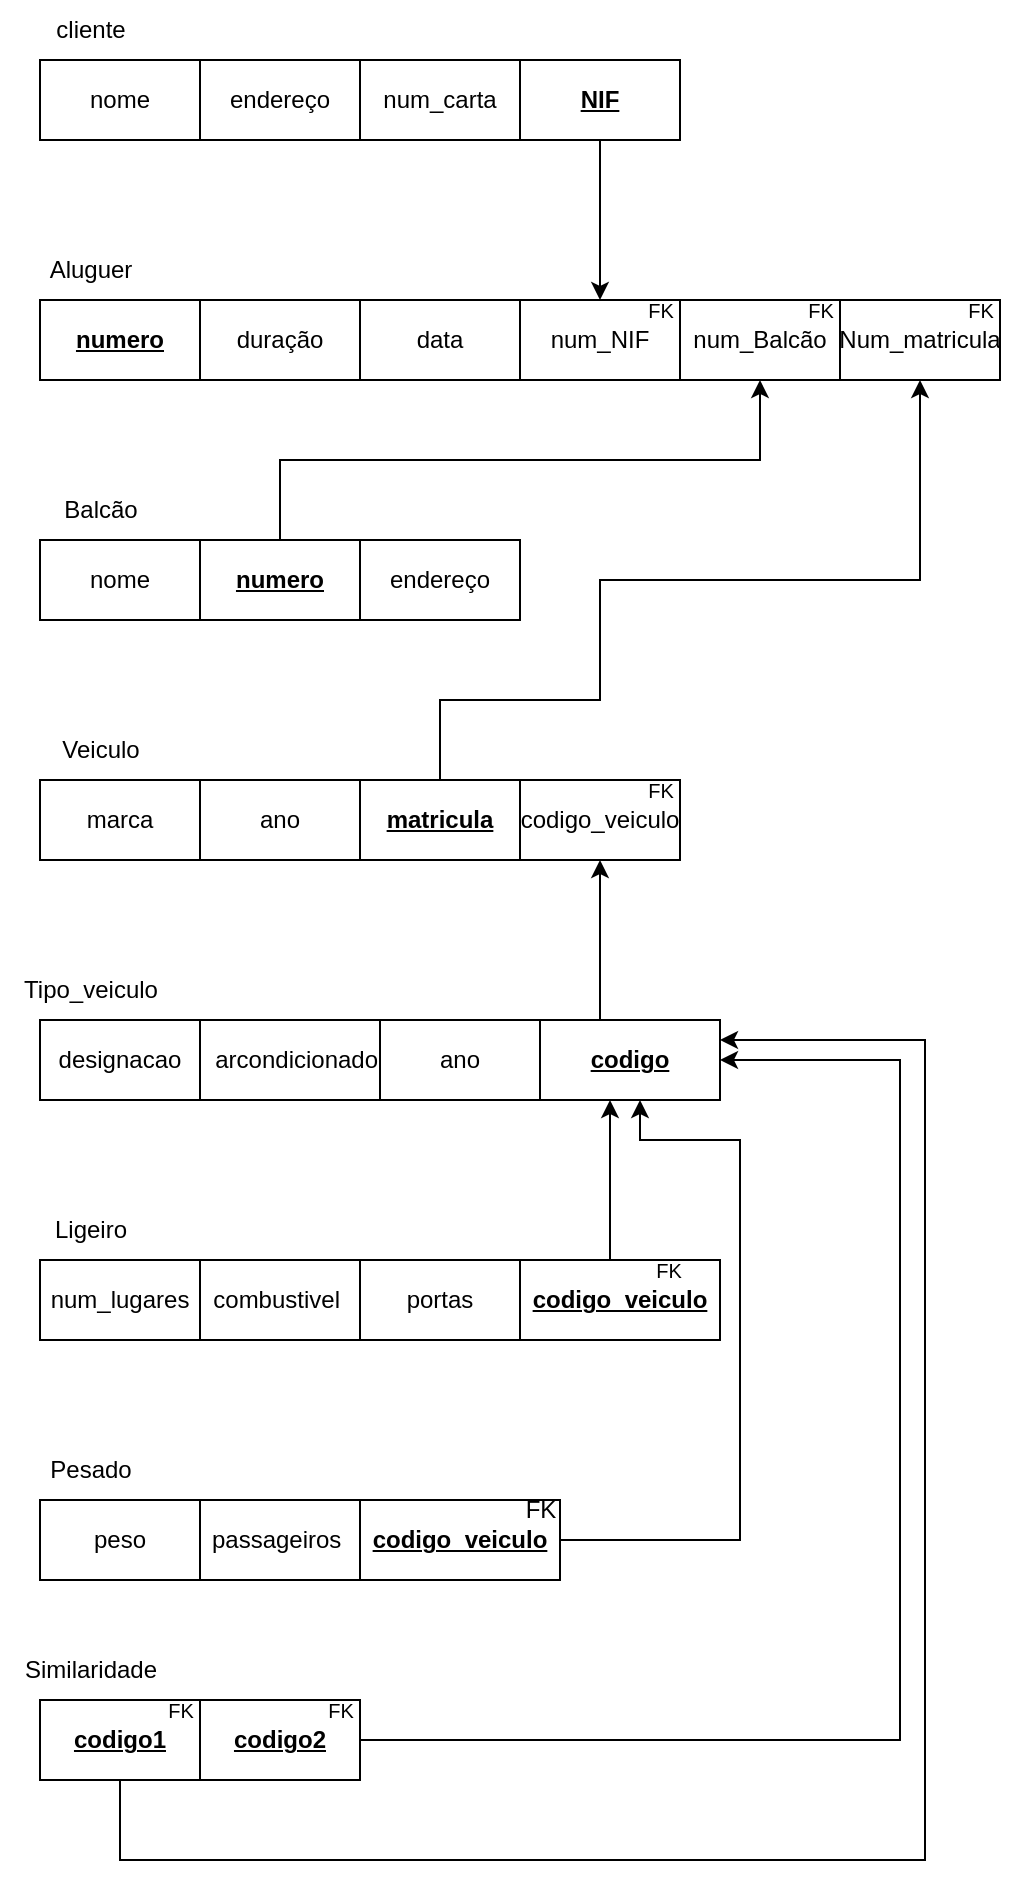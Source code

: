 <mxfile version="26.1.0">
  <diagram name="Página-1" id="TUtFDXTN8WkwMK8DOYdy">
    <mxGraphModel dx="684" dy="776" grid="1" gridSize="10" guides="1" tooltips="1" connect="1" arrows="1" fold="1" page="1" pageScale="1" pageWidth="827" pageHeight="1169" math="0" shadow="0">
      <root>
        <mxCell id="0" />
        <mxCell id="1" parent="0" />
        <mxCell id="HsjpuiKJXddVdF4IFL4M-1" value="nome" style="rounded=0;whiteSpace=wrap;html=1;" parent="1" vertex="1">
          <mxGeometry x="80" y="40" width="80" height="40" as="geometry" />
        </mxCell>
        <mxCell id="HsjpuiKJXddVdF4IFL4M-2" value="cliente" style="text;html=1;align=center;verticalAlign=middle;resizable=0;points=[];autosize=1;strokeColor=none;fillColor=none;" parent="1" vertex="1">
          <mxGeometry x="75" y="10" width="60" height="30" as="geometry" />
        </mxCell>
        <mxCell id="HsjpuiKJXddVdF4IFL4M-5" value="endereço" style="rounded=0;whiteSpace=wrap;html=1;" parent="1" vertex="1">
          <mxGeometry x="160" y="40" width="80" height="40" as="geometry" />
        </mxCell>
        <mxCell id="HsjpuiKJXddVdF4IFL4M-6" value="num_carta" style="rounded=0;whiteSpace=wrap;html=1;" parent="1" vertex="1">
          <mxGeometry x="240" y="40" width="80" height="40" as="geometry" />
        </mxCell>
        <mxCell id="HsjpuiKJXddVdF4IFL4M-17" style="edgeStyle=orthogonalEdgeStyle;rounded=0;orthogonalLoop=1;jettySize=auto;html=1;exitX=0.5;exitY=1;exitDx=0;exitDy=0;entryX=0.5;entryY=0;entryDx=0;entryDy=0;" parent="1" source="HsjpuiKJXddVdF4IFL4M-7" target="HsjpuiKJXddVdF4IFL4M-13" edge="1">
          <mxGeometry relative="1" as="geometry" />
        </mxCell>
        <mxCell id="HsjpuiKJXddVdF4IFL4M-7" value="&lt;b&gt;&lt;u&gt;NIF&lt;/u&gt;&lt;/b&gt;" style="rounded=0;whiteSpace=wrap;html=1;" parent="1" vertex="1">
          <mxGeometry x="320" y="40" width="80" height="40" as="geometry" />
        </mxCell>
        <mxCell id="HsjpuiKJXddVdF4IFL4M-9" value="&lt;b&gt;&lt;u&gt;numero&lt;/u&gt;&lt;/b&gt;" style="rounded=0;whiteSpace=wrap;html=1;" parent="1" vertex="1">
          <mxGeometry x="80" y="160" width="80" height="40" as="geometry" />
        </mxCell>
        <mxCell id="HsjpuiKJXddVdF4IFL4M-10" value="Aluguer" style="text;html=1;align=center;verticalAlign=middle;resizable=0;points=[];autosize=1;strokeColor=none;fillColor=none;" parent="1" vertex="1">
          <mxGeometry x="75" y="130" width="60" height="30" as="geometry" />
        </mxCell>
        <mxCell id="HsjpuiKJXddVdF4IFL4M-11" value="duração" style="rounded=0;whiteSpace=wrap;html=1;" parent="1" vertex="1">
          <mxGeometry x="160" y="160" width="80" height="40" as="geometry" />
        </mxCell>
        <mxCell id="HsjpuiKJXddVdF4IFL4M-12" value="data" style="rounded=0;whiteSpace=wrap;html=1;" parent="1" vertex="1">
          <mxGeometry x="240" y="160" width="80" height="40" as="geometry" />
        </mxCell>
        <mxCell id="HsjpuiKJXddVdF4IFL4M-13" value="num_NIF" style="rounded=0;whiteSpace=wrap;html=1;" parent="1" vertex="1">
          <mxGeometry x="320" y="160" width="80" height="40" as="geometry" />
        </mxCell>
        <mxCell id="HsjpuiKJXddVdF4IFL4M-14" value="num_Balcão" style="rounded=0;whiteSpace=wrap;html=1;" parent="1" vertex="1">
          <mxGeometry x="400" y="160" width="80" height="40" as="geometry" />
        </mxCell>
        <mxCell id="HsjpuiKJXddVdF4IFL4M-15" value="Num_matricula" style="rounded=0;whiteSpace=wrap;html=1;" parent="1" vertex="1">
          <mxGeometry x="480" y="160" width="80" height="40" as="geometry" />
        </mxCell>
        <mxCell id="HsjpuiKJXddVdF4IFL4M-16" value="nome" style="rounded=0;whiteSpace=wrap;html=1;" parent="1" vertex="1">
          <mxGeometry x="80" y="280" width="80" height="40" as="geometry" />
        </mxCell>
        <mxCell id="HsjpuiKJXddVdF4IFL4M-18" value="Balcão" style="text;html=1;align=center;verticalAlign=middle;resizable=0;points=[];autosize=1;strokeColor=none;fillColor=none;" parent="1" vertex="1">
          <mxGeometry x="80" y="250" width="60" height="30" as="geometry" />
        </mxCell>
        <mxCell id="HsjpuiKJXddVdF4IFL4M-21" style="edgeStyle=orthogonalEdgeStyle;rounded=0;orthogonalLoop=1;jettySize=auto;html=1;exitX=0.5;exitY=0;exitDx=0;exitDy=0;entryX=0.5;entryY=1;entryDx=0;entryDy=0;" parent="1" source="HsjpuiKJXddVdF4IFL4M-19" target="HsjpuiKJXddVdF4IFL4M-14" edge="1">
          <mxGeometry relative="1" as="geometry" />
        </mxCell>
        <mxCell id="HsjpuiKJXddVdF4IFL4M-19" value="&lt;b&gt;&lt;u&gt;numero&lt;/u&gt;&lt;/b&gt;" style="rounded=0;whiteSpace=wrap;html=1;" parent="1" vertex="1">
          <mxGeometry x="160" y="280" width="80" height="40" as="geometry" />
        </mxCell>
        <mxCell id="HsjpuiKJXddVdF4IFL4M-20" value="endereço" style="rounded=0;whiteSpace=wrap;html=1;" parent="1" vertex="1">
          <mxGeometry x="240" y="280" width="80" height="40" as="geometry" />
        </mxCell>
        <mxCell id="HsjpuiKJXddVdF4IFL4M-22" value="marca" style="rounded=0;whiteSpace=wrap;html=1;" parent="1" vertex="1">
          <mxGeometry x="80" y="400" width="80" height="40" as="geometry" />
        </mxCell>
        <mxCell id="HsjpuiKJXddVdF4IFL4M-23" value="Veiculo" style="text;html=1;align=center;verticalAlign=middle;resizable=0;points=[];autosize=1;strokeColor=none;fillColor=none;" parent="1" vertex="1">
          <mxGeometry x="80" y="370" width="60" height="30" as="geometry" />
        </mxCell>
        <mxCell id="HsjpuiKJXddVdF4IFL4M-24" value="ano" style="rounded=0;whiteSpace=wrap;html=1;" parent="1" vertex="1">
          <mxGeometry x="160" y="400" width="80" height="40" as="geometry" />
        </mxCell>
        <mxCell id="HsjpuiKJXddVdF4IFL4M-26" style="edgeStyle=orthogonalEdgeStyle;rounded=0;orthogonalLoop=1;jettySize=auto;html=1;exitX=0.5;exitY=0;exitDx=0;exitDy=0;" parent="1" source="HsjpuiKJXddVdF4IFL4M-25" target="HsjpuiKJXddVdF4IFL4M-15" edge="1">
          <mxGeometry relative="1" as="geometry">
            <mxPoint x="520" y="200" as="targetPoint" />
            <Array as="points">
              <mxPoint x="280" y="360" />
              <mxPoint x="360" y="360" />
              <mxPoint x="360" y="300" />
              <mxPoint x="520" y="300" />
            </Array>
          </mxGeometry>
        </mxCell>
        <mxCell id="HsjpuiKJXddVdF4IFL4M-25" value="&lt;b&gt;&lt;u&gt;matricula&lt;/u&gt;&lt;/b&gt;" style="rounded=0;whiteSpace=wrap;html=1;" parent="1" vertex="1">
          <mxGeometry x="240" y="400" width="80" height="40" as="geometry" />
        </mxCell>
        <mxCell id="HsjpuiKJXddVdF4IFL4M-27" value="codigo_veiculo" style="rounded=0;whiteSpace=wrap;html=1;" parent="1" vertex="1">
          <mxGeometry x="320" y="400" width="80" height="40" as="geometry" />
        </mxCell>
        <mxCell id="HsjpuiKJXddVdF4IFL4M-28" value="designacao" style="rounded=0;whiteSpace=wrap;html=1;" parent="1" vertex="1">
          <mxGeometry x="80" y="520" width="80" height="40" as="geometry" />
        </mxCell>
        <mxCell id="HsjpuiKJXddVdF4IFL4M-29" value="Tipo_veiculo" style="text;html=1;align=center;verticalAlign=middle;resizable=0;points=[];autosize=1;strokeColor=none;fillColor=none;" parent="1" vertex="1">
          <mxGeometry x="60" y="490" width="90" height="30" as="geometry" />
        </mxCell>
        <mxCell id="HsjpuiKJXddVdF4IFL4M-56" value="arcondicionado&amp;nbsp;" style="rounded=0;whiteSpace=wrap;html=1;" parent="1" vertex="1">
          <mxGeometry x="160" y="520" width="100" height="40" as="geometry" />
        </mxCell>
        <mxCell id="HsjpuiKJXddVdF4IFL4M-57" value="ano" style="rounded=0;whiteSpace=wrap;html=1;" parent="1" vertex="1">
          <mxGeometry x="250" y="520" width="80" height="40" as="geometry" />
        </mxCell>
        <mxCell id="HsjpuiKJXddVdF4IFL4M-59" style="edgeStyle=orthogonalEdgeStyle;rounded=0;orthogonalLoop=1;jettySize=auto;html=1;exitX=0.5;exitY=0;exitDx=0;exitDy=0;" parent="1" source="HsjpuiKJXddVdF4IFL4M-58" target="HsjpuiKJXddVdF4IFL4M-27" edge="1">
          <mxGeometry relative="1" as="geometry">
            <Array as="points">
              <mxPoint x="360" y="520" />
            </Array>
          </mxGeometry>
        </mxCell>
        <mxCell id="HsjpuiKJXddVdF4IFL4M-58" value="&lt;u&gt;&lt;b&gt;codigo&lt;/b&gt;&lt;/u&gt;" style="rounded=0;whiteSpace=wrap;html=1;" parent="1" vertex="1">
          <mxGeometry x="330" y="520" width="90" height="40" as="geometry" />
        </mxCell>
        <mxCell id="HsjpuiKJXddVdF4IFL4M-60" value="num_lugares" style="rounded=0;whiteSpace=wrap;html=1;" parent="1" vertex="1">
          <mxGeometry x="80" y="640" width="80" height="40" as="geometry" />
        </mxCell>
        <mxCell id="HsjpuiKJXddVdF4IFL4M-61" value="Ligeiro" style="text;html=1;align=center;verticalAlign=middle;resizable=0;points=[];autosize=1;strokeColor=none;fillColor=none;" parent="1" vertex="1">
          <mxGeometry x="75" y="610" width="60" height="30" as="geometry" />
        </mxCell>
        <mxCell id="HsjpuiKJXddVdF4IFL4M-62" value="combustivel&amp;nbsp;" style="rounded=0;whiteSpace=wrap;html=1;" parent="1" vertex="1">
          <mxGeometry x="160" y="640" width="80" height="40" as="geometry" />
        </mxCell>
        <mxCell id="HsjpuiKJXddVdF4IFL4M-63" value="portas" style="rounded=0;whiteSpace=wrap;html=1;" parent="1" vertex="1">
          <mxGeometry x="240" y="640" width="80" height="40" as="geometry" />
        </mxCell>
        <mxCell id="HsjpuiKJXddVdF4IFL4M-67" style="edgeStyle=orthogonalEdgeStyle;rounded=0;orthogonalLoop=1;jettySize=auto;html=1;exitX=0.5;exitY=0;exitDx=0;exitDy=0;" parent="1" source="HsjpuiKJXddVdF4IFL4M-64" target="HsjpuiKJXddVdF4IFL4M-58" edge="1">
          <mxGeometry relative="1" as="geometry">
            <Array as="points">
              <mxPoint x="365" y="640" />
            </Array>
          </mxGeometry>
        </mxCell>
        <mxCell id="HsjpuiKJXddVdF4IFL4M-64" value="&lt;b&gt;&lt;u&gt;codigo_veiculo&lt;/u&gt;&lt;/b&gt;" style="rounded=0;whiteSpace=wrap;html=1;" parent="1" vertex="1">
          <mxGeometry x="320" y="640" width="100" height="40" as="geometry" />
        </mxCell>
        <mxCell id="HsjpuiKJXddVdF4IFL4M-68" value="Pesado" style="text;html=1;align=center;verticalAlign=middle;resizable=0;points=[];autosize=1;strokeColor=none;fillColor=none;" parent="1" vertex="1">
          <mxGeometry x="75" y="730" width="60" height="30" as="geometry" />
        </mxCell>
        <mxCell id="HsjpuiKJXddVdF4IFL4M-71" value="peso" style="rounded=0;whiteSpace=wrap;html=1;" parent="1" vertex="1">
          <mxGeometry x="80" y="760" width="80" height="40" as="geometry" />
        </mxCell>
        <mxCell id="HsjpuiKJXddVdF4IFL4M-72" value="passageiros&amp;nbsp;" style="rounded=0;whiteSpace=wrap;html=1;" parent="1" vertex="1">
          <mxGeometry x="160" y="760" width="80" height="40" as="geometry" />
        </mxCell>
        <mxCell id="HsjpuiKJXddVdF4IFL4M-74" value="" style="edgeStyle=orthogonalEdgeStyle;rounded=0;orthogonalLoop=1;jettySize=auto;html=1;" parent="1" target="HsjpuiKJXddVdF4IFL4M-58" edge="1">
          <mxGeometry relative="1" as="geometry">
            <mxPoint x="319" y="780.0" as="sourcePoint" />
            <mxPoint x="399" y="563.03" as="targetPoint" />
            <Array as="points">
              <mxPoint x="430" y="780" />
              <mxPoint x="430" y="580" />
              <mxPoint x="380" y="580" />
            </Array>
          </mxGeometry>
        </mxCell>
        <mxCell id="HsjpuiKJXddVdF4IFL4M-73" value="&lt;b&gt;&lt;u&gt;codigo_veiculo&lt;/u&gt;&lt;/b&gt;" style="rounded=0;whiteSpace=wrap;html=1;" parent="1" vertex="1">
          <mxGeometry x="240" y="760" width="100" height="40" as="geometry" />
        </mxCell>
        <mxCell id="HsjpuiKJXddVdF4IFL4M-75" value="&lt;font style=&quot;font-size: 10px;&quot;&gt;FK&lt;/font&gt;" style="text;html=1;align=center;verticalAlign=middle;resizable=0;points=[];autosize=1;strokeColor=none;fillColor=none;" parent="1" vertex="1">
          <mxGeometry x="374" y="630" width="40" height="30" as="geometry" />
        </mxCell>
        <mxCell id="HsjpuiKJXddVdF4IFL4M-76" value="FK" style="text;html=1;align=center;verticalAlign=middle;resizable=0;points=[];autosize=1;strokeColor=none;fillColor=none;" parent="1" vertex="1">
          <mxGeometry x="310" y="750" width="40" height="30" as="geometry" />
        </mxCell>
        <mxCell id="HsjpuiKJXddVdF4IFL4M-77" value="&lt;font style=&quot;font-size: 10px;&quot;&gt;FK&lt;/font&gt;" style="text;html=1;align=center;verticalAlign=middle;resizable=0;points=[];autosize=1;strokeColor=none;fillColor=none;" parent="1" vertex="1">
          <mxGeometry x="370" y="150" width="40" height="30" as="geometry" />
        </mxCell>
        <mxCell id="HsjpuiKJXddVdF4IFL4M-78" value="&lt;font style=&quot;font-size: 10px;&quot;&gt;FK&lt;/font&gt;" style="text;html=1;align=center;verticalAlign=middle;resizable=0;points=[];autosize=1;strokeColor=none;fillColor=none;" parent="1" vertex="1">
          <mxGeometry x="450" y="150" width="40" height="30" as="geometry" />
        </mxCell>
        <mxCell id="HsjpuiKJXddVdF4IFL4M-79" value="&lt;font style=&quot;font-size: 10px;&quot;&gt;FK&lt;/font&gt;" style="text;html=1;align=center;verticalAlign=middle;resizable=0;points=[];autosize=1;strokeColor=none;fillColor=none;" parent="1" vertex="1">
          <mxGeometry x="530" y="150" width="40" height="30" as="geometry" />
        </mxCell>
        <mxCell id="HsjpuiKJXddVdF4IFL4M-80" value="&lt;font style=&quot;font-size: 10px;&quot;&gt;FK&lt;/font&gt;" style="text;html=1;align=center;verticalAlign=middle;resizable=0;points=[];autosize=1;strokeColor=none;fillColor=none;" parent="1" vertex="1">
          <mxGeometry x="370" y="390" width="40" height="30" as="geometry" />
        </mxCell>
        <mxCell id="HsjpuiKJXddVdF4IFL4M-81" value="Similaridade" style="text;html=1;align=center;verticalAlign=middle;resizable=0;points=[];autosize=1;strokeColor=none;fillColor=none;" parent="1" vertex="1">
          <mxGeometry x="60" y="830" width="90" height="30" as="geometry" />
        </mxCell>
        <mxCell id="HsjpuiKJXddVdF4IFL4M-82" value="&lt;u&gt;&lt;b&gt;codigo1&lt;/b&gt;&lt;/u&gt;" style="rounded=0;whiteSpace=wrap;html=1;" parent="1" vertex="1">
          <mxGeometry x="80" y="860" width="80" height="40" as="geometry" />
        </mxCell>
        <mxCell id="HsjpuiKJXddVdF4IFL4M-83" value="&lt;b&gt;&lt;u&gt;codigo2&lt;/u&gt;&lt;/b&gt;" style="rounded=0;whiteSpace=wrap;html=1;" parent="1" vertex="1">
          <mxGeometry x="160" y="860" width="80" height="40" as="geometry" />
        </mxCell>
        <mxCell id="HsjpuiKJXddVdF4IFL4M-85" value="" style="endArrow=classic;html=1;rounded=0;entryX=1;entryY=0.25;entryDx=0;entryDy=0;" parent="1" source="HsjpuiKJXddVdF4IFL4M-82" target="HsjpuiKJXddVdF4IFL4M-58" edge="1">
          <mxGeometry width="50" height="50" relative="1" as="geometry">
            <mxPoint x="37.5" y="890.0" as="sourcePoint" />
            <mxPoint x="347.5" y="530" as="targetPoint" />
            <Array as="points">
              <mxPoint x="120" y="940" />
              <mxPoint x="522.5" y="940" />
              <mxPoint x="522.5" y="650" />
              <mxPoint x="522.5" y="530" />
            </Array>
          </mxGeometry>
        </mxCell>
        <mxCell id="HsjpuiKJXddVdF4IFL4M-86" value="" style="endArrow=classic;html=1;rounded=0;" parent="1" source="HsjpuiKJXddVdF4IFL4M-83" target="HsjpuiKJXddVdF4IFL4M-58" edge="1">
          <mxGeometry width="50" height="50" relative="1" as="geometry">
            <mxPoint x="210" y="920" as="sourcePoint" />
            <mxPoint x="260" y="870" as="targetPoint" />
            <Array as="points">
              <mxPoint x="510" y="880" />
              <mxPoint x="510" y="540" />
              <mxPoint x="450" y="540" />
            </Array>
          </mxGeometry>
        </mxCell>
        <mxCell id="HsjpuiKJXddVdF4IFL4M-87" value="&lt;font style=&quot;font-size: 10px;&quot;&gt;FK&lt;/font&gt;" style="text;html=1;align=center;verticalAlign=middle;resizable=0;points=[];autosize=1;strokeColor=none;fillColor=none;" parent="1" vertex="1">
          <mxGeometry x="210" y="850" width="40" height="30" as="geometry" />
        </mxCell>
        <mxCell id="HsjpuiKJXddVdF4IFL4M-88" value="&lt;font style=&quot;font-size: 10px;&quot;&gt;FK&lt;/font&gt;" style="text;html=1;align=center;verticalAlign=middle;resizable=0;points=[];autosize=1;strokeColor=none;fillColor=none;" parent="1" vertex="1">
          <mxGeometry x="130" y="850" width="40" height="30" as="geometry" />
        </mxCell>
      </root>
    </mxGraphModel>
  </diagram>
</mxfile>
